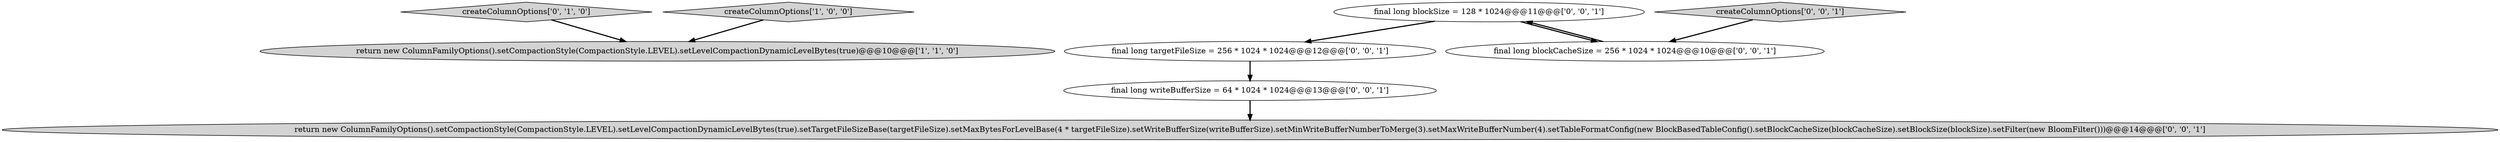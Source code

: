 digraph {
2 [style = filled, label = "createColumnOptions['0', '1', '0']", fillcolor = lightgray, shape = diamond image = "AAA0AAABBB2BBB"];
8 [style = filled, label = "final long writeBufferSize = 64 * 1024 * 1024@@@13@@@['0', '0', '1']", fillcolor = white, shape = ellipse image = "AAA0AAABBB3BBB"];
6 [style = filled, label = "createColumnOptions['0', '0', '1']", fillcolor = lightgray, shape = diamond image = "AAA0AAABBB3BBB"];
0 [style = filled, label = "createColumnOptions['1', '0', '0']", fillcolor = lightgray, shape = diamond image = "AAA0AAABBB1BBB"];
7 [style = filled, label = "final long targetFileSize = 256 * 1024 * 1024@@@12@@@['0', '0', '1']", fillcolor = white, shape = ellipse image = "AAA0AAABBB3BBB"];
5 [style = filled, label = "return new ColumnFamilyOptions().setCompactionStyle(CompactionStyle.LEVEL).setLevelCompactionDynamicLevelBytes(true).setTargetFileSizeBase(targetFileSize).setMaxBytesForLevelBase(4 * targetFileSize).setWriteBufferSize(writeBufferSize).setMinWriteBufferNumberToMerge(3).setMaxWriteBufferNumber(4).setTableFormatConfig(new BlockBasedTableConfig().setBlockCacheSize(blockCacheSize).setBlockSize(blockSize).setFilter(new BloomFilter()))@@@14@@@['0', '0', '1']", fillcolor = lightgray, shape = ellipse image = "AAA0AAABBB3BBB"];
4 [style = filled, label = "final long blockSize = 128 * 1024@@@11@@@['0', '0', '1']", fillcolor = white, shape = ellipse image = "AAA0AAABBB3BBB"];
3 [style = filled, label = "final long blockCacheSize = 256 * 1024 * 1024@@@10@@@['0', '0', '1']", fillcolor = white, shape = ellipse image = "AAA0AAABBB3BBB"];
1 [style = filled, label = "return new ColumnFamilyOptions().setCompactionStyle(CompactionStyle.LEVEL).setLevelCompactionDynamicLevelBytes(true)@@@10@@@['1', '1', '0']", fillcolor = lightgray, shape = ellipse image = "AAA0AAABBB1BBB"];
6->3 [style = bold, label=""];
4->3 [style = bold, label=""];
8->5 [style = bold, label=""];
7->8 [style = bold, label=""];
3->4 [style = bold, label=""];
0->1 [style = bold, label=""];
2->1 [style = bold, label=""];
4->7 [style = bold, label=""];
}
